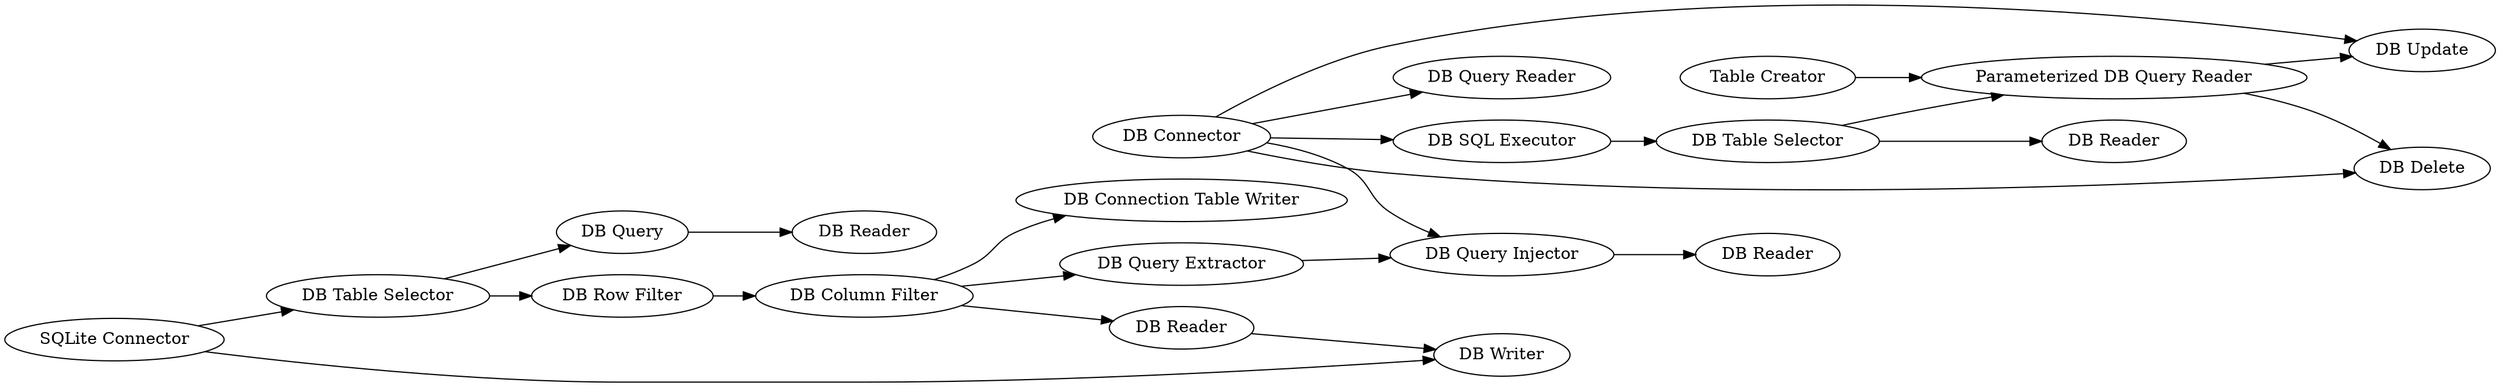 digraph {
	19 [label="Table Creator"]
	51 [label="SQLite Connector"]
	54 [label="DB SQL Executor"]
	55 [label="DB Table Selector"]
	56 [label="DB Reader"]
	57 [label="DB Delete"]
	58 [label="DB Update"]
	59 [label="DB Query"]
	60 [label="DB Column Filter"]
	61 [label="DB Reader"]
	62 [label="DB Connection Table Writer"]
	63 [label="DB Query Extractor"]
	64 [label="DB Reader"]
	65 [label="DB Query Injector"]
	66 [label="DB Writer"]
	67 [label="DB Reader"]
	70 [label="DB Table Selector"]
	71 [label="DB Row Filter"]
	72 [label="Parameterized DB Query Reader"]
	74 [label="DB Query Reader"]
	75 [label="DB Connector"]
	19 -> 72
	51 -> 66
	51 -> 70
	54 -> 55
	55 -> 56
	55 -> 72
	59 -> 61
	60 -> 62
	60 -> 63
	60 -> 64
	63 -> 65
	64 -> 66
	65 -> 67
	70 -> 71
	70 -> 59
	71 -> 60
	72 -> 57
	72 -> 58
	75 -> 74
	75 -> 65
	75 -> 58
	75 -> 57
	75 -> 54
	rankdir=LR
}
